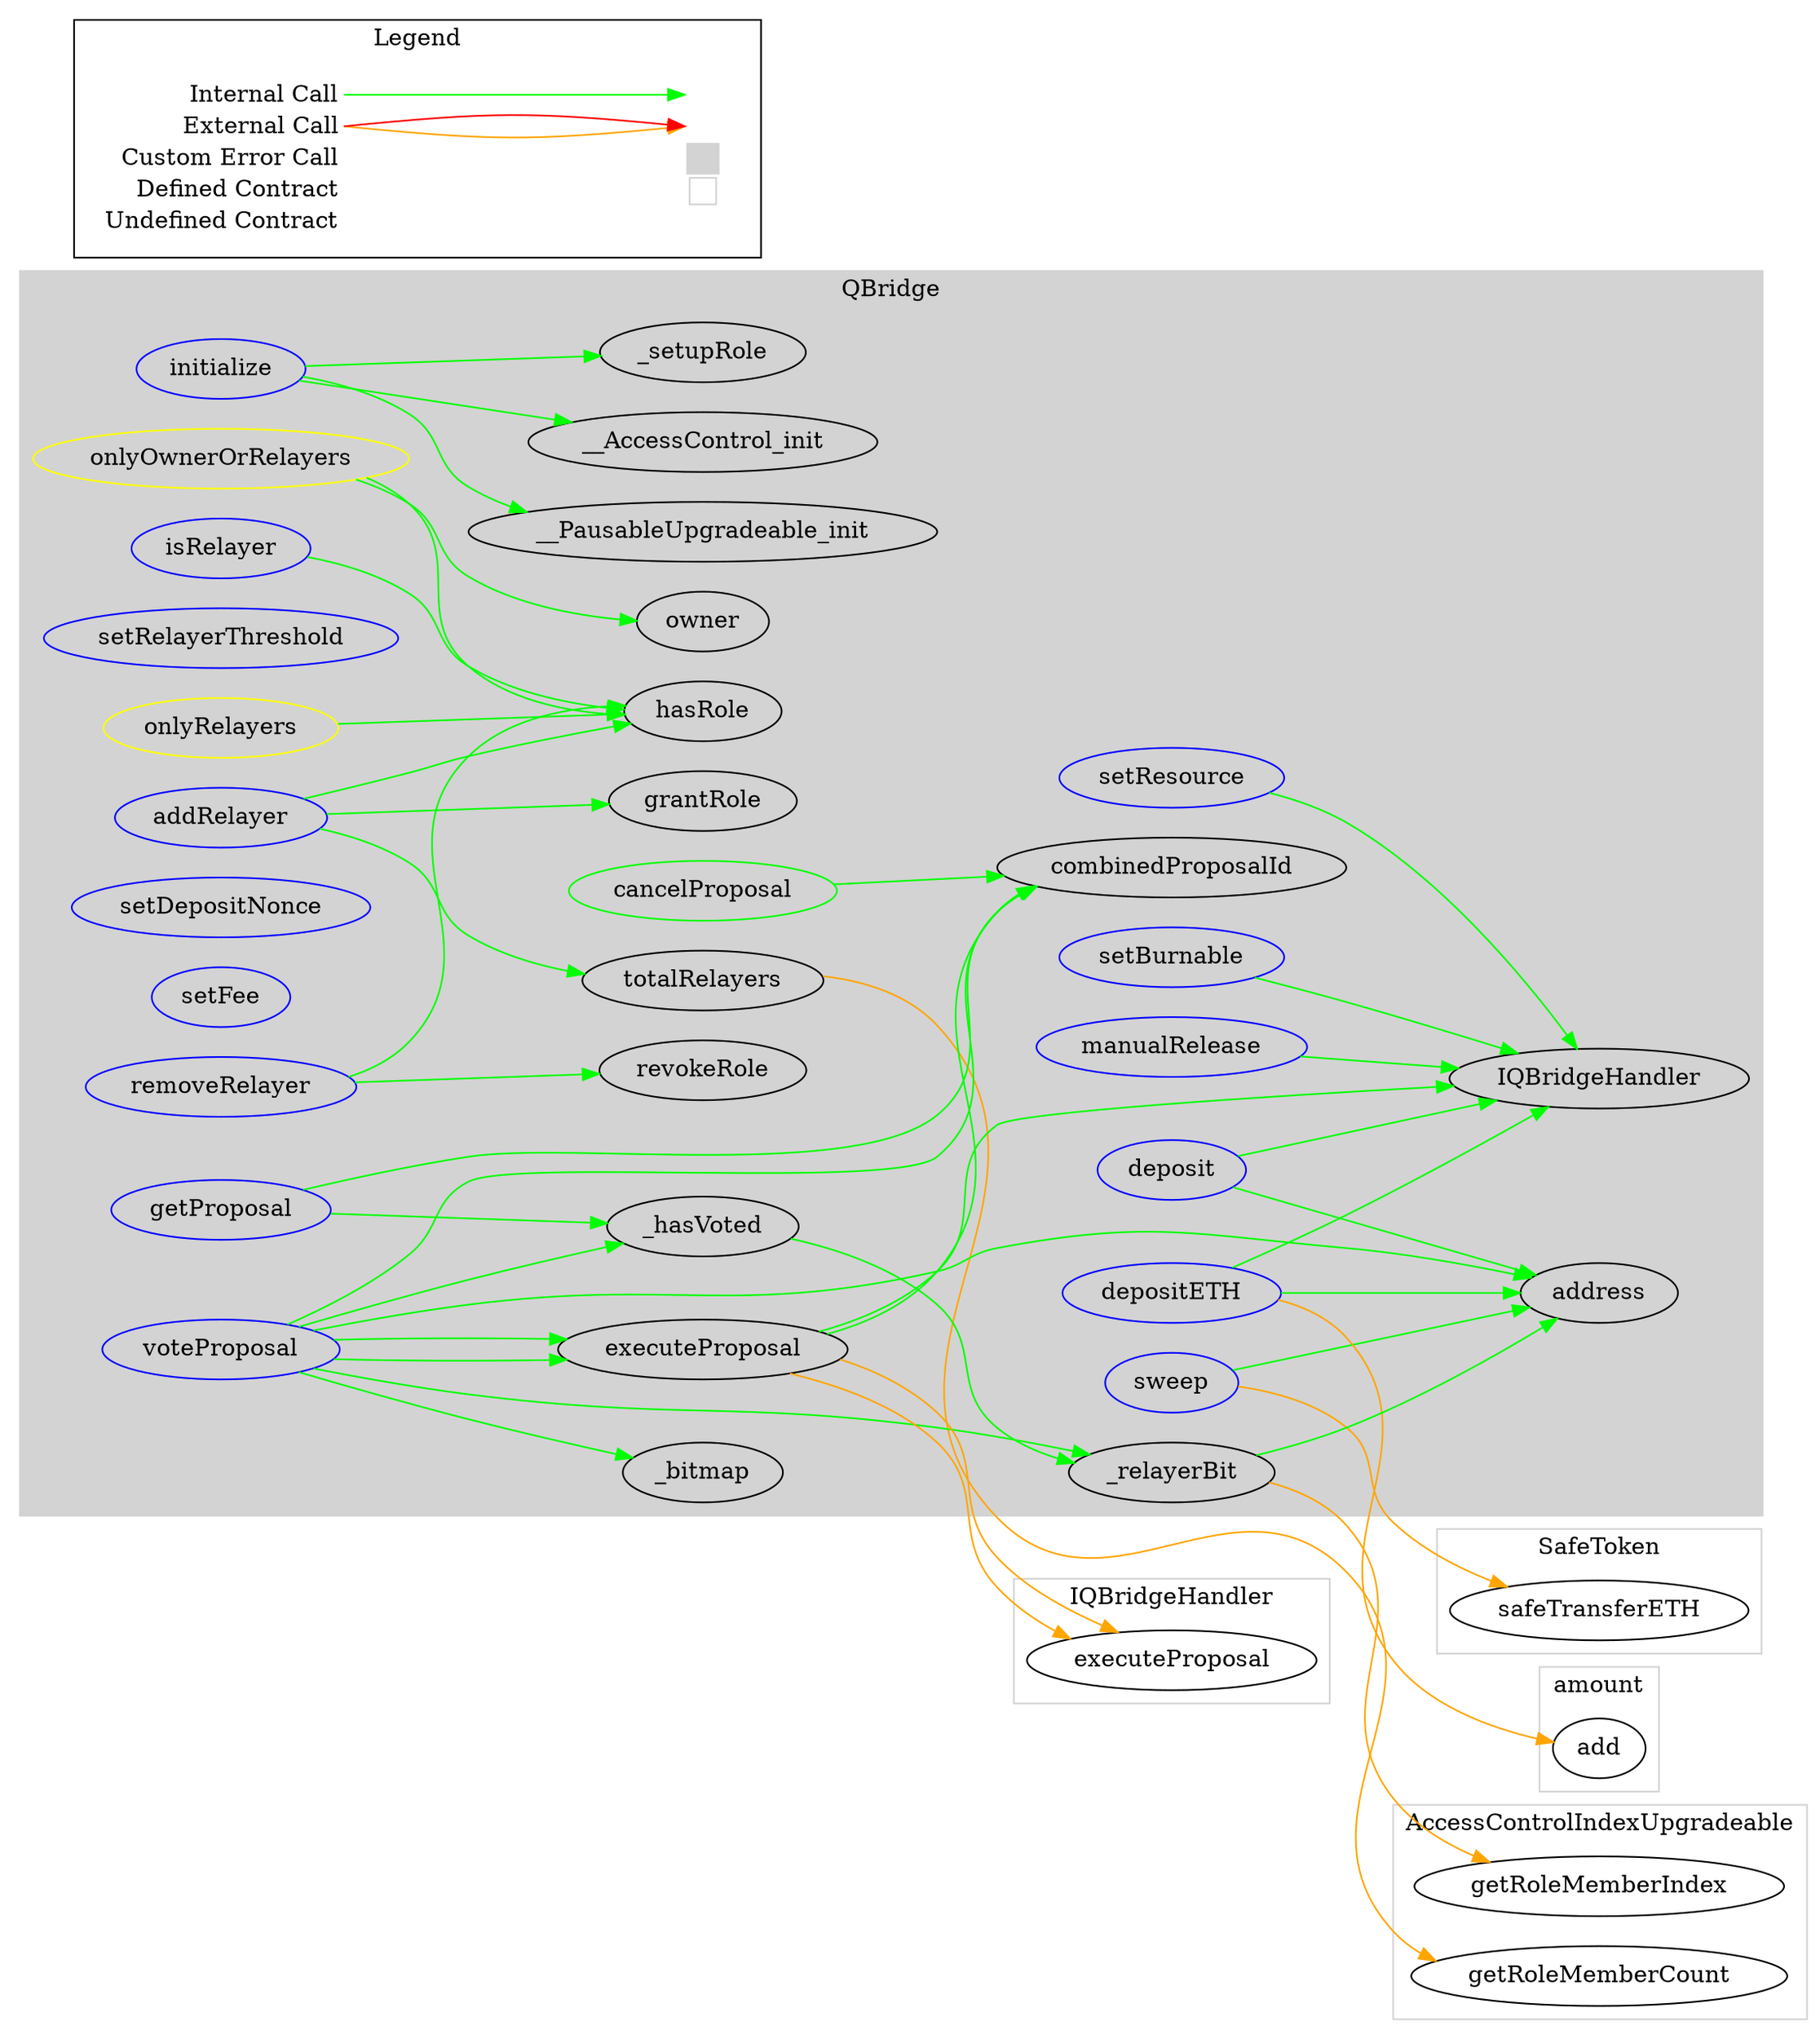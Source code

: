 digraph G {
  graph [ ratio = "auto", page = "100", compound =true ];
subgraph "clusterQBridge" {
  graph [ label = "QBridge", color = "lightgray", style = "filled", bgcolor = "lightgray" ];
  "QBridge.initialize" [ label = "initialize", color = "blue" ];
  "QBridge.onlyRelayers" [ label = "onlyRelayers", color = "yellow" ];
  "QBridge.onlyOwnerOrRelayers" [ label = "onlyOwnerOrRelayers", color = "yellow" ];
  "QBridge.setRelayerThreshold" [ label = "setRelayerThreshold", color = "blue" ];
  "QBridge.addRelayer" [ label = "addRelayer", color = "blue" ];
  "QBridge.removeRelayer" [ label = "removeRelayer", color = "blue" ];
  "QBridge.setResource" [ label = "setResource", color = "blue" ];
  "QBridge.setBurnable" [ label = "setBurnable", color = "blue" ];
  "QBridge.setDepositNonce" [ label = "setDepositNonce", color = "blue" ];
  "QBridge.setFee" [ label = "setFee", color = "blue" ];
  "QBridge.manualRelease" [ label = "manualRelease", color = "blue" ];
  "QBridge.sweep" [ label = "sweep", color = "blue" ];
  "QBridge.isRelayer" [ label = "isRelayer", color = "blue" ];
  "QBridge.totalRelayers" [ label = "totalRelayers" ];
  "QBridge.combinedProposalId" [ label = "combinedProposalId" ];
  "QBridge.getProposal" [ label = "getProposal", color = "blue" ];
  "QBridge.deposit" [ label = "deposit", color = "blue" ];
  "QBridge.depositETH" [ label = "depositETH", color = "blue" ];
  "QBridge.voteProposal" [ label = "voteProposal", color = "blue" ];
  "QBridge.executeProposal" [ label = "executeProposal" ];
  "QBridge.cancelProposal" [ label = "cancelProposal", color = "green" ];
  "QBridge._relayerBit" [ label = "_relayerBit" ];
  "QBridge._hasVoted" [ label = "_hasVoted" ];
  "QBridge._bitmap" [ label = "_bitmap" ];
  "QBridge.__PausableUpgradeable_init" [ label = "__PausableUpgradeable_init" ];
  "QBridge.__AccessControl_init" [ label = "__AccessControl_init" ];
  "QBridge._setupRole" [ label = "_setupRole" ];
  "QBridge.hasRole" [ label = "hasRole" ];
  "QBridge.owner" [ label = "owner" ];
  "QBridge.grantRole" [ label = "grantRole" ];
  "QBridge.revokeRole" [ label = "revokeRole" ];
  "QBridge.IQBridgeHandler" [ label = "IQBridgeHandler" ];
  "QBridge.address" [ label = "address" ];
}

subgraph "clusterSafeToken" {
  graph [ label = "SafeToken", color = "lightgray" ];
  "SafeToken.safeTransferETH" [ label = "safeTransferETH" ];
}

subgraph "clusterAccessControlIndexUpgradeable" {
  graph [ label = "AccessControlIndexUpgradeable", color = "lightgray" ];
  "AccessControlIndexUpgradeable.getRoleMemberCount" [ label = "getRoleMemberCount" ];
  "AccessControlIndexUpgradeable.getRoleMemberIndex" [ label = "getRoleMemberIndex" ];
}

subgraph "clusteramount" {
  graph [ label = "amount", color = "lightgray" ];
  "amount.add" [ label = "add" ];
}

subgraph "clusterIQBridgeHandler" {
  graph [ label = "IQBridgeHandler", color = "lightgray" ];
  "IQBridgeHandler.executeProposal" [ label = "executeProposal" ];
}

  "QBridge.initialize";
  "QBridge.__PausableUpgradeable_init";
  "QBridge.__AccessControl_init";
  "QBridge._setupRole";
  "QBridge.onlyRelayers";
  "QBridge.hasRole";
  "QBridge.onlyOwnerOrRelayers";
  "QBridge.owner";
  "QBridge.addRelayer";
  "QBridge.totalRelayers";
  "QBridge.grantRole";
  "QBridge.removeRelayer";
  "QBridge.revokeRole";
  "QBridge.setResource";
  "QBridge.IQBridgeHandler";
  "QBridge.setBurnable";
  "QBridge.manualRelease";
  "QBridge.sweep";
  "SafeToken.safeTransferETH";
  "QBridge.address";
  "QBridge.isRelayer";
  "AccessControlIndexUpgradeable.getRoleMemberCount";
  "QBridge.getProposal";
  "QBridge.combinedProposalId";
  "QBridge._hasVoted";
  "QBridge.deposit";
  "QBridge.depositETH";
  "amount.add";
  "QBridge.voteProposal";
  "QBridge.executeProposal";
  "QBridge._bitmap";
  "QBridge._relayerBit";
  "IQBridgeHandler.executeProposal";
  "QBridge.cancelProposal";
  "AccessControlIndexUpgradeable.getRoleMemberIndex";
  "QBridge.initialize" -> "QBridge.__PausableUpgradeable_init" [ color = "green" ];
  "QBridge.initialize" -> "QBridge.__AccessControl_init" [ color = "green" ];
  "QBridge.initialize" -> "QBridge._setupRole" [ color = "green" ];
  "QBridge.onlyRelayers" -> "QBridge.hasRole" [ color = "green" ];
  "QBridge.onlyOwnerOrRelayers" -> "QBridge.owner" [ color = "green" ];
  "QBridge.onlyOwnerOrRelayers" -> "QBridge.hasRole" [ color = "green" ];
  "QBridge.addRelayer" -> "QBridge.hasRole" [ color = "green" ];
  "QBridge.addRelayer" -> "QBridge.totalRelayers" [ color = "green" ];
  "QBridge.addRelayer" -> "QBridge.grantRole" [ color = "green" ];
  "QBridge.removeRelayer" -> "QBridge.hasRole" [ color = "green" ];
  "QBridge.removeRelayer" -> "QBridge.revokeRole" [ color = "green" ];
  "QBridge.setResource" -> "QBridge.IQBridgeHandler" [ color = "green" ];
  "QBridge.setBurnable" -> "QBridge.IQBridgeHandler" [ color = "green" ];
  "QBridge.manualRelease" -> "QBridge.IQBridgeHandler" [ color = "green" ];
  "QBridge.sweep" -> "SafeToken.safeTransferETH" [ color = "orange" ];
  "QBridge.sweep" -> "QBridge.address" [ color = "green" ];
  "QBridge.isRelayer" -> "QBridge.hasRole" [ color = "green" ];
  "QBridge.totalRelayers" -> "AccessControlIndexUpgradeable.getRoleMemberCount" [ color = "orange" ];
  "QBridge.getProposal" -> "QBridge.combinedProposalId" [ color = "green" ];
  "QBridge.getProposal" -> "QBridge._hasVoted" [ color = "green" ];
  "QBridge.deposit" -> "QBridge.address" [ color = "green" ];
  "QBridge.deposit" -> "QBridge.IQBridgeHandler" [ color = "green" ];
  "QBridge.depositETH" -> "amount.add" [ color = "orange" ];
  "QBridge.depositETH" -> "QBridge.address" [ color = "green" ];
  "QBridge.depositETH" -> "QBridge.IQBridgeHandler" [ color = "green" ];
  "QBridge.voteProposal" -> "QBridge.address" [ color = "green" ];
  "QBridge.voteProposal" -> "QBridge.combinedProposalId" [ color = "green" ];
  "QBridge.voteProposal" -> "QBridge.executeProposal" [ color = "green" ];
  "QBridge.voteProposal" -> "QBridge._hasVoted" [ color = "green" ];
  "QBridge.voteProposal" -> "QBridge._bitmap" [ color = "green" ];
  "QBridge.voteProposal" -> "QBridge._relayerBit" [ color = "green" ];
  "QBridge.voteProposal" -> "QBridge.executeProposal" [ color = "green" ];
  "QBridge.executeProposal" -> "QBridge.combinedProposalId" [ color = "green" ];
  "QBridge.executeProposal" -> "QBridge.IQBridgeHandler" [ color = "green" ];
  "QBridge.executeProposal" -> "IQBridgeHandler.executeProposal" [ color = "orange" ];
  "QBridge.executeProposal" -> "IQBridgeHandler.executeProposal" [ color = "orange" ];
  "QBridge.cancelProposal" -> "QBridge.combinedProposalId" [ color = "green" ];
  "QBridge._relayerBit" -> "QBridge.address" [ color = "green" ];
  "QBridge._relayerBit" -> "AccessControlIndexUpgradeable.getRoleMemberIndex" [ color = "orange" ];
  "QBridge._hasVoted" -> "QBridge._relayerBit" [ color = "green" ];


rankdir=LR
node [shape=plaintext]
subgraph cluster_01 { 
label = "Legend";
key [label=<<table border="0" cellpadding="2" cellspacing="0" cellborder="0">
  <tr><td align="right" port="i1">Internal Call</td></tr>
  <tr><td align="right" port="i2">External Call</td></tr>
  <tr><td align="right" port="i2">Custom Error Call</td></tr>
  <tr><td align="right" port="i3">Defined Contract</td></tr>
  <tr><td align="right" port="i4">Undefined Contract</td></tr>
  </table>>]
key2 [label=<<table border="0" cellpadding="2" cellspacing="0" cellborder="0">
  <tr><td port="i1">&nbsp;&nbsp;&nbsp;</td></tr>
  <tr><td port="i2">&nbsp;&nbsp;&nbsp;</td></tr>
  <tr><td port="i3" bgcolor="lightgray">&nbsp;&nbsp;&nbsp;</td></tr>
  <tr><td port="i4">
    <table border="1" cellborder="0" cellspacing="0" cellpadding="7" color="lightgray">
      <tr>
       <td></td>
      </tr>
     </table>
  </td></tr>
  </table>>]
key:i1:e -> key2:i1:w [color="green"]
key:i2:e -> key2:i2:w [color="orange"]
key:i2:e -> key2:i2:w [color="red"]
}
}


